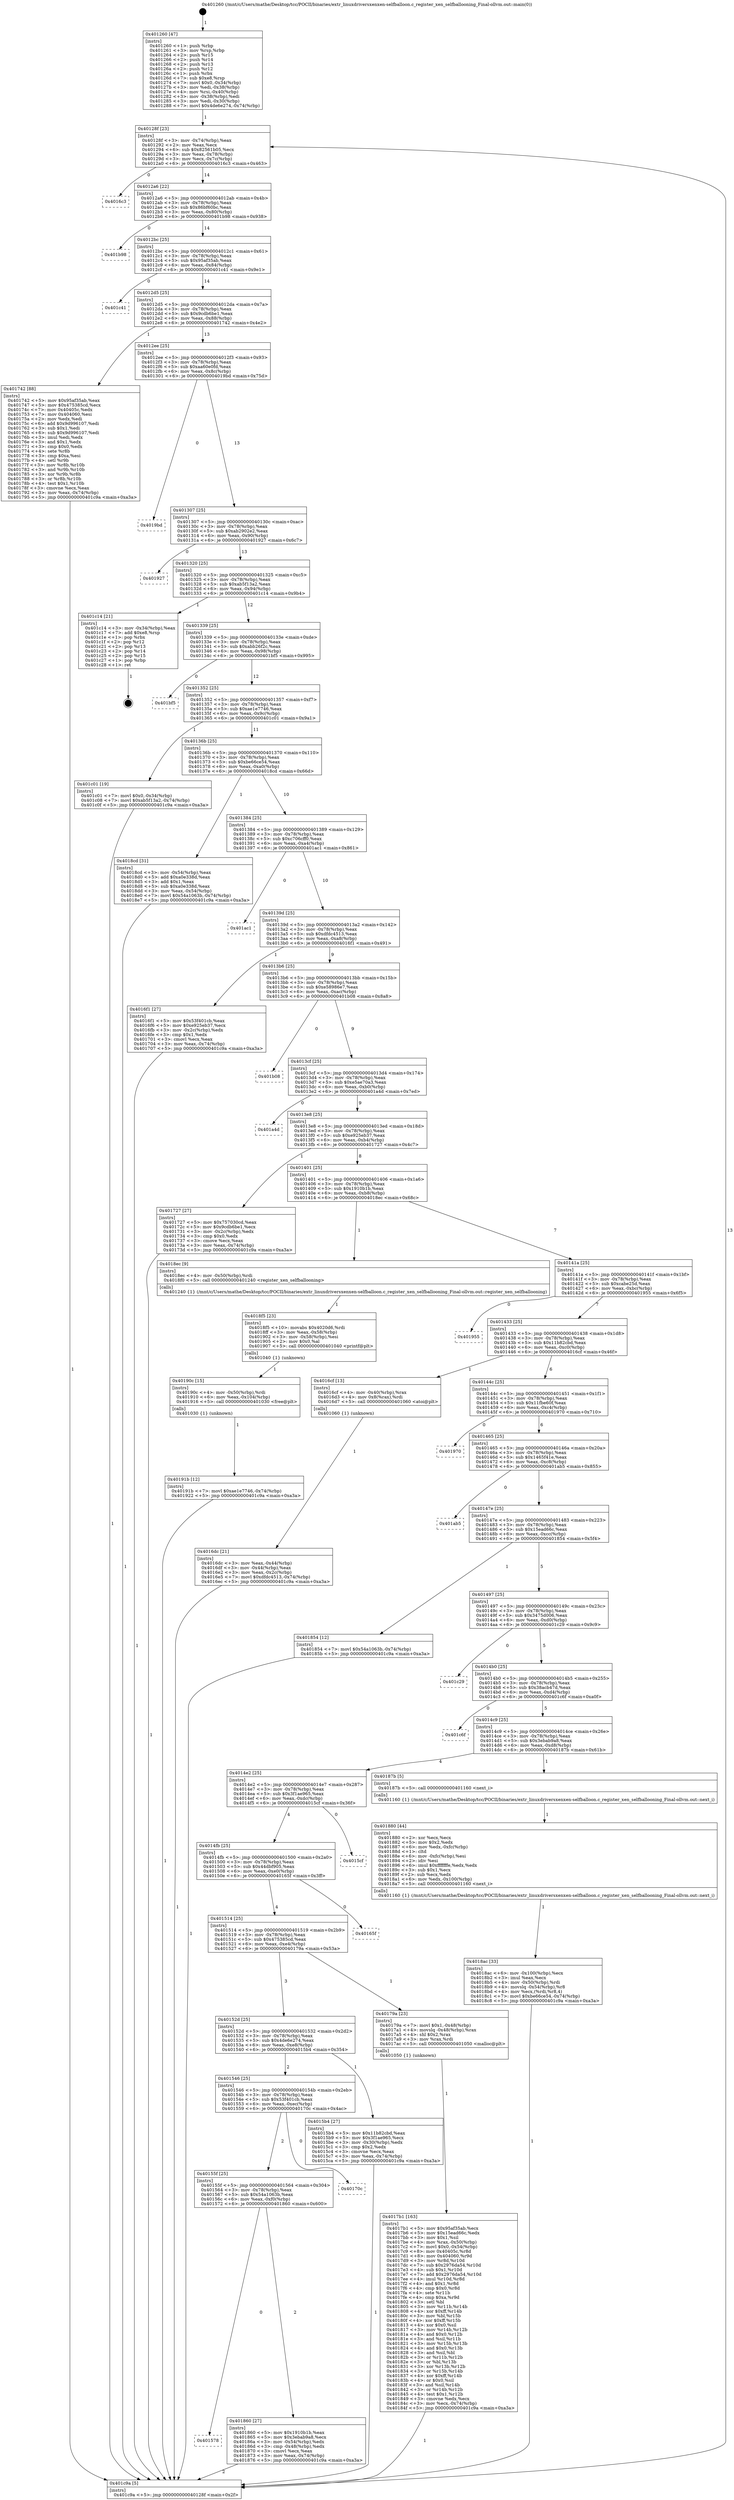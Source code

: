 digraph "0x401260" {
  label = "0x401260 (/mnt/c/Users/mathe/Desktop/tcc/POCII/binaries/extr_linuxdriversxenxen-selfballoon.c_register_xen_selfballooning_Final-ollvm.out::main(0))"
  labelloc = "t"
  node[shape=record]

  Entry [label="",width=0.3,height=0.3,shape=circle,fillcolor=black,style=filled]
  "0x40128f" [label="{
     0x40128f [23]\l
     | [instrs]\l
     &nbsp;&nbsp;0x40128f \<+3\>: mov -0x74(%rbp),%eax\l
     &nbsp;&nbsp;0x401292 \<+2\>: mov %eax,%ecx\l
     &nbsp;&nbsp;0x401294 \<+6\>: sub $0x82561b05,%ecx\l
     &nbsp;&nbsp;0x40129a \<+3\>: mov %eax,-0x78(%rbp)\l
     &nbsp;&nbsp;0x40129d \<+3\>: mov %ecx,-0x7c(%rbp)\l
     &nbsp;&nbsp;0x4012a0 \<+6\>: je 00000000004016c3 \<main+0x463\>\l
  }"]
  "0x4016c3" [label="{
     0x4016c3\l
  }", style=dashed]
  "0x4012a6" [label="{
     0x4012a6 [22]\l
     | [instrs]\l
     &nbsp;&nbsp;0x4012a6 \<+5\>: jmp 00000000004012ab \<main+0x4b\>\l
     &nbsp;&nbsp;0x4012ab \<+3\>: mov -0x78(%rbp),%eax\l
     &nbsp;&nbsp;0x4012ae \<+5\>: sub $0x86bf60bc,%eax\l
     &nbsp;&nbsp;0x4012b3 \<+3\>: mov %eax,-0x80(%rbp)\l
     &nbsp;&nbsp;0x4012b6 \<+6\>: je 0000000000401b98 \<main+0x938\>\l
  }"]
  Exit [label="",width=0.3,height=0.3,shape=circle,fillcolor=black,style=filled,peripheries=2]
  "0x401b98" [label="{
     0x401b98\l
  }", style=dashed]
  "0x4012bc" [label="{
     0x4012bc [25]\l
     | [instrs]\l
     &nbsp;&nbsp;0x4012bc \<+5\>: jmp 00000000004012c1 \<main+0x61\>\l
     &nbsp;&nbsp;0x4012c1 \<+3\>: mov -0x78(%rbp),%eax\l
     &nbsp;&nbsp;0x4012c4 \<+5\>: sub $0x95af35ab,%eax\l
     &nbsp;&nbsp;0x4012c9 \<+6\>: mov %eax,-0x84(%rbp)\l
     &nbsp;&nbsp;0x4012cf \<+6\>: je 0000000000401c41 \<main+0x9e1\>\l
  }"]
  "0x40191b" [label="{
     0x40191b [12]\l
     | [instrs]\l
     &nbsp;&nbsp;0x40191b \<+7\>: movl $0xae1e7746,-0x74(%rbp)\l
     &nbsp;&nbsp;0x401922 \<+5\>: jmp 0000000000401c9a \<main+0xa3a\>\l
  }"]
  "0x401c41" [label="{
     0x401c41\l
  }", style=dashed]
  "0x4012d5" [label="{
     0x4012d5 [25]\l
     | [instrs]\l
     &nbsp;&nbsp;0x4012d5 \<+5\>: jmp 00000000004012da \<main+0x7a\>\l
     &nbsp;&nbsp;0x4012da \<+3\>: mov -0x78(%rbp),%eax\l
     &nbsp;&nbsp;0x4012dd \<+5\>: sub $0x9cdb6be1,%eax\l
     &nbsp;&nbsp;0x4012e2 \<+6\>: mov %eax,-0x88(%rbp)\l
     &nbsp;&nbsp;0x4012e8 \<+6\>: je 0000000000401742 \<main+0x4e2\>\l
  }"]
  "0x40190c" [label="{
     0x40190c [15]\l
     | [instrs]\l
     &nbsp;&nbsp;0x40190c \<+4\>: mov -0x50(%rbp),%rdi\l
     &nbsp;&nbsp;0x401910 \<+6\>: mov %eax,-0x104(%rbp)\l
     &nbsp;&nbsp;0x401916 \<+5\>: call 0000000000401030 \<free@plt\>\l
     | [calls]\l
     &nbsp;&nbsp;0x401030 \{1\} (unknown)\l
  }"]
  "0x401742" [label="{
     0x401742 [88]\l
     | [instrs]\l
     &nbsp;&nbsp;0x401742 \<+5\>: mov $0x95af35ab,%eax\l
     &nbsp;&nbsp;0x401747 \<+5\>: mov $0x475385cd,%ecx\l
     &nbsp;&nbsp;0x40174c \<+7\>: mov 0x40405c,%edx\l
     &nbsp;&nbsp;0x401753 \<+7\>: mov 0x404060,%esi\l
     &nbsp;&nbsp;0x40175a \<+2\>: mov %edx,%edi\l
     &nbsp;&nbsp;0x40175c \<+6\>: add $0x9d996107,%edi\l
     &nbsp;&nbsp;0x401762 \<+3\>: sub $0x1,%edi\l
     &nbsp;&nbsp;0x401765 \<+6\>: sub $0x9d996107,%edi\l
     &nbsp;&nbsp;0x40176b \<+3\>: imul %edi,%edx\l
     &nbsp;&nbsp;0x40176e \<+3\>: and $0x1,%edx\l
     &nbsp;&nbsp;0x401771 \<+3\>: cmp $0x0,%edx\l
     &nbsp;&nbsp;0x401774 \<+4\>: sete %r8b\l
     &nbsp;&nbsp;0x401778 \<+3\>: cmp $0xa,%esi\l
     &nbsp;&nbsp;0x40177b \<+4\>: setl %r9b\l
     &nbsp;&nbsp;0x40177f \<+3\>: mov %r8b,%r10b\l
     &nbsp;&nbsp;0x401782 \<+3\>: and %r9b,%r10b\l
     &nbsp;&nbsp;0x401785 \<+3\>: xor %r9b,%r8b\l
     &nbsp;&nbsp;0x401788 \<+3\>: or %r8b,%r10b\l
     &nbsp;&nbsp;0x40178b \<+4\>: test $0x1,%r10b\l
     &nbsp;&nbsp;0x40178f \<+3\>: cmovne %ecx,%eax\l
     &nbsp;&nbsp;0x401792 \<+3\>: mov %eax,-0x74(%rbp)\l
     &nbsp;&nbsp;0x401795 \<+5\>: jmp 0000000000401c9a \<main+0xa3a\>\l
  }"]
  "0x4012ee" [label="{
     0x4012ee [25]\l
     | [instrs]\l
     &nbsp;&nbsp;0x4012ee \<+5\>: jmp 00000000004012f3 \<main+0x93\>\l
     &nbsp;&nbsp;0x4012f3 \<+3\>: mov -0x78(%rbp),%eax\l
     &nbsp;&nbsp;0x4012f6 \<+5\>: sub $0xaa60e0fd,%eax\l
     &nbsp;&nbsp;0x4012fb \<+6\>: mov %eax,-0x8c(%rbp)\l
     &nbsp;&nbsp;0x401301 \<+6\>: je 00000000004019bd \<main+0x75d\>\l
  }"]
  "0x4018f5" [label="{
     0x4018f5 [23]\l
     | [instrs]\l
     &nbsp;&nbsp;0x4018f5 \<+10\>: movabs $0x4020d6,%rdi\l
     &nbsp;&nbsp;0x4018ff \<+3\>: mov %eax,-0x58(%rbp)\l
     &nbsp;&nbsp;0x401902 \<+3\>: mov -0x58(%rbp),%esi\l
     &nbsp;&nbsp;0x401905 \<+2\>: mov $0x0,%al\l
     &nbsp;&nbsp;0x401907 \<+5\>: call 0000000000401040 \<printf@plt\>\l
     | [calls]\l
     &nbsp;&nbsp;0x401040 \{1\} (unknown)\l
  }"]
  "0x4019bd" [label="{
     0x4019bd\l
  }", style=dashed]
  "0x401307" [label="{
     0x401307 [25]\l
     | [instrs]\l
     &nbsp;&nbsp;0x401307 \<+5\>: jmp 000000000040130c \<main+0xac\>\l
     &nbsp;&nbsp;0x40130c \<+3\>: mov -0x78(%rbp),%eax\l
     &nbsp;&nbsp;0x40130f \<+5\>: sub $0xab2902e2,%eax\l
     &nbsp;&nbsp;0x401314 \<+6\>: mov %eax,-0x90(%rbp)\l
     &nbsp;&nbsp;0x40131a \<+6\>: je 0000000000401927 \<main+0x6c7\>\l
  }"]
  "0x4018ac" [label="{
     0x4018ac [33]\l
     | [instrs]\l
     &nbsp;&nbsp;0x4018ac \<+6\>: mov -0x100(%rbp),%ecx\l
     &nbsp;&nbsp;0x4018b2 \<+3\>: imul %eax,%ecx\l
     &nbsp;&nbsp;0x4018b5 \<+4\>: mov -0x50(%rbp),%rdi\l
     &nbsp;&nbsp;0x4018b9 \<+4\>: movslq -0x54(%rbp),%r8\l
     &nbsp;&nbsp;0x4018bd \<+4\>: mov %ecx,(%rdi,%r8,4)\l
     &nbsp;&nbsp;0x4018c1 \<+7\>: movl $0xbe66ce54,-0x74(%rbp)\l
     &nbsp;&nbsp;0x4018c8 \<+5\>: jmp 0000000000401c9a \<main+0xa3a\>\l
  }"]
  "0x401927" [label="{
     0x401927\l
  }", style=dashed]
  "0x401320" [label="{
     0x401320 [25]\l
     | [instrs]\l
     &nbsp;&nbsp;0x401320 \<+5\>: jmp 0000000000401325 \<main+0xc5\>\l
     &nbsp;&nbsp;0x401325 \<+3\>: mov -0x78(%rbp),%eax\l
     &nbsp;&nbsp;0x401328 \<+5\>: sub $0xab5f13a2,%eax\l
     &nbsp;&nbsp;0x40132d \<+6\>: mov %eax,-0x94(%rbp)\l
     &nbsp;&nbsp;0x401333 \<+6\>: je 0000000000401c14 \<main+0x9b4\>\l
  }"]
  "0x401880" [label="{
     0x401880 [44]\l
     | [instrs]\l
     &nbsp;&nbsp;0x401880 \<+2\>: xor %ecx,%ecx\l
     &nbsp;&nbsp;0x401882 \<+5\>: mov $0x2,%edx\l
     &nbsp;&nbsp;0x401887 \<+6\>: mov %edx,-0xfc(%rbp)\l
     &nbsp;&nbsp;0x40188d \<+1\>: cltd\l
     &nbsp;&nbsp;0x40188e \<+6\>: mov -0xfc(%rbp),%esi\l
     &nbsp;&nbsp;0x401894 \<+2\>: idiv %esi\l
     &nbsp;&nbsp;0x401896 \<+6\>: imul $0xfffffffe,%edx,%edx\l
     &nbsp;&nbsp;0x40189c \<+3\>: sub $0x1,%ecx\l
     &nbsp;&nbsp;0x40189f \<+2\>: sub %ecx,%edx\l
     &nbsp;&nbsp;0x4018a1 \<+6\>: mov %edx,-0x100(%rbp)\l
     &nbsp;&nbsp;0x4018a7 \<+5\>: call 0000000000401160 \<next_i\>\l
     | [calls]\l
     &nbsp;&nbsp;0x401160 \{1\} (/mnt/c/Users/mathe/Desktop/tcc/POCII/binaries/extr_linuxdriversxenxen-selfballoon.c_register_xen_selfballooning_Final-ollvm.out::next_i)\l
  }"]
  "0x401c14" [label="{
     0x401c14 [21]\l
     | [instrs]\l
     &nbsp;&nbsp;0x401c14 \<+3\>: mov -0x34(%rbp),%eax\l
     &nbsp;&nbsp;0x401c17 \<+7\>: add $0xe8,%rsp\l
     &nbsp;&nbsp;0x401c1e \<+1\>: pop %rbx\l
     &nbsp;&nbsp;0x401c1f \<+2\>: pop %r12\l
     &nbsp;&nbsp;0x401c21 \<+2\>: pop %r13\l
     &nbsp;&nbsp;0x401c23 \<+2\>: pop %r14\l
     &nbsp;&nbsp;0x401c25 \<+2\>: pop %r15\l
     &nbsp;&nbsp;0x401c27 \<+1\>: pop %rbp\l
     &nbsp;&nbsp;0x401c28 \<+1\>: ret\l
  }"]
  "0x401339" [label="{
     0x401339 [25]\l
     | [instrs]\l
     &nbsp;&nbsp;0x401339 \<+5\>: jmp 000000000040133e \<main+0xde\>\l
     &nbsp;&nbsp;0x40133e \<+3\>: mov -0x78(%rbp),%eax\l
     &nbsp;&nbsp;0x401341 \<+5\>: sub $0xabb26f2c,%eax\l
     &nbsp;&nbsp;0x401346 \<+6\>: mov %eax,-0x98(%rbp)\l
     &nbsp;&nbsp;0x40134c \<+6\>: je 0000000000401bf5 \<main+0x995\>\l
  }"]
  "0x401578" [label="{
     0x401578\l
  }", style=dashed]
  "0x401bf5" [label="{
     0x401bf5\l
  }", style=dashed]
  "0x401352" [label="{
     0x401352 [25]\l
     | [instrs]\l
     &nbsp;&nbsp;0x401352 \<+5\>: jmp 0000000000401357 \<main+0xf7\>\l
     &nbsp;&nbsp;0x401357 \<+3\>: mov -0x78(%rbp),%eax\l
     &nbsp;&nbsp;0x40135a \<+5\>: sub $0xae1e7746,%eax\l
     &nbsp;&nbsp;0x40135f \<+6\>: mov %eax,-0x9c(%rbp)\l
     &nbsp;&nbsp;0x401365 \<+6\>: je 0000000000401c01 \<main+0x9a1\>\l
  }"]
  "0x401860" [label="{
     0x401860 [27]\l
     | [instrs]\l
     &nbsp;&nbsp;0x401860 \<+5\>: mov $0x1910b1b,%eax\l
     &nbsp;&nbsp;0x401865 \<+5\>: mov $0x3ebab9a8,%ecx\l
     &nbsp;&nbsp;0x40186a \<+3\>: mov -0x54(%rbp),%edx\l
     &nbsp;&nbsp;0x40186d \<+3\>: cmp -0x48(%rbp),%edx\l
     &nbsp;&nbsp;0x401870 \<+3\>: cmovl %ecx,%eax\l
     &nbsp;&nbsp;0x401873 \<+3\>: mov %eax,-0x74(%rbp)\l
     &nbsp;&nbsp;0x401876 \<+5\>: jmp 0000000000401c9a \<main+0xa3a\>\l
  }"]
  "0x401c01" [label="{
     0x401c01 [19]\l
     | [instrs]\l
     &nbsp;&nbsp;0x401c01 \<+7\>: movl $0x0,-0x34(%rbp)\l
     &nbsp;&nbsp;0x401c08 \<+7\>: movl $0xab5f13a2,-0x74(%rbp)\l
     &nbsp;&nbsp;0x401c0f \<+5\>: jmp 0000000000401c9a \<main+0xa3a\>\l
  }"]
  "0x40136b" [label="{
     0x40136b [25]\l
     | [instrs]\l
     &nbsp;&nbsp;0x40136b \<+5\>: jmp 0000000000401370 \<main+0x110\>\l
     &nbsp;&nbsp;0x401370 \<+3\>: mov -0x78(%rbp),%eax\l
     &nbsp;&nbsp;0x401373 \<+5\>: sub $0xbe66ce54,%eax\l
     &nbsp;&nbsp;0x401378 \<+6\>: mov %eax,-0xa0(%rbp)\l
     &nbsp;&nbsp;0x40137e \<+6\>: je 00000000004018cd \<main+0x66d\>\l
  }"]
  "0x40155f" [label="{
     0x40155f [25]\l
     | [instrs]\l
     &nbsp;&nbsp;0x40155f \<+5\>: jmp 0000000000401564 \<main+0x304\>\l
     &nbsp;&nbsp;0x401564 \<+3\>: mov -0x78(%rbp),%eax\l
     &nbsp;&nbsp;0x401567 \<+5\>: sub $0x54a1063b,%eax\l
     &nbsp;&nbsp;0x40156c \<+6\>: mov %eax,-0xf0(%rbp)\l
     &nbsp;&nbsp;0x401572 \<+6\>: je 0000000000401860 \<main+0x600\>\l
  }"]
  "0x4018cd" [label="{
     0x4018cd [31]\l
     | [instrs]\l
     &nbsp;&nbsp;0x4018cd \<+3\>: mov -0x54(%rbp),%eax\l
     &nbsp;&nbsp;0x4018d0 \<+5\>: add $0xa0e338d,%eax\l
     &nbsp;&nbsp;0x4018d5 \<+3\>: add $0x1,%eax\l
     &nbsp;&nbsp;0x4018d8 \<+5\>: sub $0xa0e338d,%eax\l
     &nbsp;&nbsp;0x4018dd \<+3\>: mov %eax,-0x54(%rbp)\l
     &nbsp;&nbsp;0x4018e0 \<+7\>: movl $0x54a1063b,-0x74(%rbp)\l
     &nbsp;&nbsp;0x4018e7 \<+5\>: jmp 0000000000401c9a \<main+0xa3a\>\l
  }"]
  "0x401384" [label="{
     0x401384 [25]\l
     | [instrs]\l
     &nbsp;&nbsp;0x401384 \<+5\>: jmp 0000000000401389 \<main+0x129\>\l
     &nbsp;&nbsp;0x401389 \<+3\>: mov -0x78(%rbp),%eax\l
     &nbsp;&nbsp;0x40138c \<+5\>: sub $0xc706cff0,%eax\l
     &nbsp;&nbsp;0x401391 \<+6\>: mov %eax,-0xa4(%rbp)\l
     &nbsp;&nbsp;0x401397 \<+6\>: je 0000000000401ac1 \<main+0x861\>\l
  }"]
  "0x40170c" [label="{
     0x40170c\l
  }", style=dashed]
  "0x401ac1" [label="{
     0x401ac1\l
  }", style=dashed]
  "0x40139d" [label="{
     0x40139d [25]\l
     | [instrs]\l
     &nbsp;&nbsp;0x40139d \<+5\>: jmp 00000000004013a2 \<main+0x142\>\l
     &nbsp;&nbsp;0x4013a2 \<+3\>: mov -0x78(%rbp),%eax\l
     &nbsp;&nbsp;0x4013a5 \<+5\>: sub $0xdfdc4513,%eax\l
     &nbsp;&nbsp;0x4013aa \<+6\>: mov %eax,-0xa8(%rbp)\l
     &nbsp;&nbsp;0x4013b0 \<+6\>: je 00000000004016f1 \<main+0x491\>\l
  }"]
  "0x4017b1" [label="{
     0x4017b1 [163]\l
     | [instrs]\l
     &nbsp;&nbsp;0x4017b1 \<+5\>: mov $0x95af35ab,%ecx\l
     &nbsp;&nbsp;0x4017b6 \<+5\>: mov $0x15ead66c,%edx\l
     &nbsp;&nbsp;0x4017bb \<+3\>: mov $0x1,%sil\l
     &nbsp;&nbsp;0x4017be \<+4\>: mov %rax,-0x50(%rbp)\l
     &nbsp;&nbsp;0x4017c2 \<+7\>: movl $0x0,-0x54(%rbp)\l
     &nbsp;&nbsp;0x4017c9 \<+8\>: mov 0x40405c,%r8d\l
     &nbsp;&nbsp;0x4017d1 \<+8\>: mov 0x404060,%r9d\l
     &nbsp;&nbsp;0x4017d9 \<+3\>: mov %r8d,%r10d\l
     &nbsp;&nbsp;0x4017dc \<+7\>: sub $0x2976da54,%r10d\l
     &nbsp;&nbsp;0x4017e3 \<+4\>: sub $0x1,%r10d\l
     &nbsp;&nbsp;0x4017e7 \<+7\>: add $0x2976da54,%r10d\l
     &nbsp;&nbsp;0x4017ee \<+4\>: imul %r10d,%r8d\l
     &nbsp;&nbsp;0x4017f2 \<+4\>: and $0x1,%r8d\l
     &nbsp;&nbsp;0x4017f6 \<+4\>: cmp $0x0,%r8d\l
     &nbsp;&nbsp;0x4017fa \<+4\>: sete %r11b\l
     &nbsp;&nbsp;0x4017fe \<+4\>: cmp $0xa,%r9d\l
     &nbsp;&nbsp;0x401802 \<+3\>: setl %bl\l
     &nbsp;&nbsp;0x401805 \<+3\>: mov %r11b,%r14b\l
     &nbsp;&nbsp;0x401808 \<+4\>: xor $0xff,%r14b\l
     &nbsp;&nbsp;0x40180c \<+3\>: mov %bl,%r15b\l
     &nbsp;&nbsp;0x40180f \<+4\>: xor $0xff,%r15b\l
     &nbsp;&nbsp;0x401813 \<+4\>: xor $0x0,%sil\l
     &nbsp;&nbsp;0x401817 \<+3\>: mov %r14b,%r12b\l
     &nbsp;&nbsp;0x40181a \<+4\>: and $0x0,%r12b\l
     &nbsp;&nbsp;0x40181e \<+3\>: and %sil,%r11b\l
     &nbsp;&nbsp;0x401821 \<+3\>: mov %r15b,%r13b\l
     &nbsp;&nbsp;0x401824 \<+4\>: and $0x0,%r13b\l
     &nbsp;&nbsp;0x401828 \<+3\>: and %sil,%bl\l
     &nbsp;&nbsp;0x40182b \<+3\>: or %r11b,%r12b\l
     &nbsp;&nbsp;0x40182e \<+3\>: or %bl,%r13b\l
     &nbsp;&nbsp;0x401831 \<+3\>: xor %r13b,%r12b\l
     &nbsp;&nbsp;0x401834 \<+3\>: or %r15b,%r14b\l
     &nbsp;&nbsp;0x401837 \<+4\>: xor $0xff,%r14b\l
     &nbsp;&nbsp;0x40183b \<+4\>: or $0x0,%sil\l
     &nbsp;&nbsp;0x40183f \<+3\>: and %sil,%r14b\l
     &nbsp;&nbsp;0x401842 \<+3\>: or %r14b,%r12b\l
     &nbsp;&nbsp;0x401845 \<+4\>: test $0x1,%r12b\l
     &nbsp;&nbsp;0x401849 \<+3\>: cmovne %edx,%ecx\l
     &nbsp;&nbsp;0x40184c \<+3\>: mov %ecx,-0x74(%rbp)\l
     &nbsp;&nbsp;0x40184f \<+5\>: jmp 0000000000401c9a \<main+0xa3a\>\l
  }"]
  "0x4016f1" [label="{
     0x4016f1 [27]\l
     | [instrs]\l
     &nbsp;&nbsp;0x4016f1 \<+5\>: mov $0x53f401cb,%eax\l
     &nbsp;&nbsp;0x4016f6 \<+5\>: mov $0xe925eb37,%ecx\l
     &nbsp;&nbsp;0x4016fb \<+3\>: mov -0x2c(%rbp),%edx\l
     &nbsp;&nbsp;0x4016fe \<+3\>: cmp $0x1,%edx\l
     &nbsp;&nbsp;0x401701 \<+3\>: cmovl %ecx,%eax\l
     &nbsp;&nbsp;0x401704 \<+3\>: mov %eax,-0x74(%rbp)\l
     &nbsp;&nbsp;0x401707 \<+5\>: jmp 0000000000401c9a \<main+0xa3a\>\l
  }"]
  "0x4013b6" [label="{
     0x4013b6 [25]\l
     | [instrs]\l
     &nbsp;&nbsp;0x4013b6 \<+5\>: jmp 00000000004013bb \<main+0x15b\>\l
     &nbsp;&nbsp;0x4013bb \<+3\>: mov -0x78(%rbp),%eax\l
     &nbsp;&nbsp;0x4013be \<+5\>: sub $0xe58986e7,%eax\l
     &nbsp;&nbsp;0x4013c3 \<+6\>: mov %eax,-0xac(%rbp)\l
     &nbsp;&nbsp;0x4013c9 \<+6\>: je 0000000000401b08 \<main+0x8a8\>\l
  }"]
  "0x4016dc" [label="{
     0x4016dc [21]\l
     | [instrs]\l
     &nbsp;&nbsp;0x4016dc \<+3\>: mov %eax,-0x44(%rbp)\l
     &nbsp;&nbsp;0x4016df \<+3\>: mov -0x44(%rbp),%eax\l
     &nbsp;&nbsp;0x4016e2 \<+3\>: mov %eax,-0x2c(%rbp)\l
     &nbsp;&nbsp;0x4016e5 \<+7\>: movl $0xdfdc4513,-0x74(%rbp)\l
     &nbsp;&nbsp;0x4016ec \<+5\>: jmp 0000000000401c9a \<main+0xa3a\>\l
  }"]
  "0x401b08" [label="{
     0x401b08\l
  }", style=dashed]
  "0x4013cf" [label="{
     0x4013cf [25]\l
     | [instrs]\l
     &nbsp;&nbsp;0x4013cf \<+5\>: jmp 00000000004013d4 \<main+0x174\>\l
     &nbsp;&nbsp;0x4013d4 \<+3\>: mov -0x78(%rbp),%eax\l
     &nbsp;&nbsp;0x4013d7 \<+5\>: sub $0xe5ae70a3,%eax\l
     &nbsp;&nbsp;0x4013dc \<+6\>: mov %eax,-0xb0(%rbp)\l
     &nbsp;&nbsp;0x4013e2 \<+6\>: je 0000000000401a4d \<main+0x7ed\>\l
  }"]
  "0x401260" [label="{
     0x401260 [47]\l
     | [instrs]\l
     &nbsp;&nbsp;0x401260 \<+1\>: push %rbp\l
     &nbsp;&nbsp;0x401261 \<+3\>: mov %rsp,%rbp\l
     &nbsp;&nbsp;0x401264 \<+2\>: push %r15\l
     &nbsp;&nbsp;0x401266 \<+2\>: push %r14\l
     &nbsp;&nbsp;0x401268 \<+2\>: push %r13\l
     &nbsp;&nbsp;0x40126a \<+2\>: push %r12\l
     &nbsp;&nbsp;0x40126c \<+1\>: push %rbx\l
     &nbsp;&nbsp;0x40126d \<+7\>: sub $0xe8,%rsp\l
     &nbsp;&nbsp;0x401274 \<+7\>: movl $0x0,-0x34(%rbp)\l
     &nbsp;&nbsp;0x40127b \<+3\>: mov %edi,-0x38(%rbp)\l
     &nbsp;&nbsp;0x40127e \<+4\>: mov %rsi,-0x40(%rbp)\l
     &nbsp;&nbsp;0x401282 \<+3\>: mov -0x38(%rbp),%edi\l
     &nbsp;&nbsp;0x401285 \<+3\>: mov %edi,-0x30(%rbp)\l
     &nbsp;&nbsp;0x401288 \<+7\>: movl $0x4de6e274,-0x74(%rbp)\l
  }"]
  "0x401a4d" [label="{
     0x401a4d\l
  }", style=dashed]
  "0x4013e8" [label="{
     0x4013e8 [25]\l
     | [instrs]\l
     &nbsp;&nbsp;0x4013e8 \<+5\>: jmp 00000000004013ed \<main+0x18d\>\l
     &nbsp;&nbsp;0x4013ed \<+3\>: mov -0x78(%rbp),%eax\l
     &nbsp;&nbsp;0x4013f0 \<+5\>: sub $0xe925eb37,%eax\l
     &nbsp;&nbsp;0x4013f5 \<+6\>: mov %eax,-0xb4(%rbp)\l
     &nbsp;&nbsp;0x4013fb \<+6\>: je 0000000000401727 \<main+0x4c7\>\l
  }"]
  "0x401c9a" [label="{
     0x401c9a [5]\l
     | [instrs]\l
     &nbsp;&nbsp;0x401c9a \<+5\>: jmp 000000000040128f \<main+0x2f\>\l
  }"]
  "0x401727" [label="{
     0x401727 [27]\l
     | [instrs]\l
     &nbsp;&nbsp;0x401727 \<+5\>: mov $0x757030cd,%eax\l
     &nbsp;&nbsp;0x40172c \<+5\>: mov $0x9cdb6be1,%ecx\l
     &nbsp;&nbsp;0x401731 \<+3\>: mov -0x2c(%rbp),%edx\l
     &nbsp;&nbsp;0x401734 \<+3\>: cmp $0x0,%edx\l
     &nbsp;&nbsp;0x401737 \<+3\>: cmove %ecx,%eax\l
     &nbsp;&nbsp;0x40173a \<+3\>: mov %eax,-0x74(%rbp)\l
     &nbsp;&nbsp;0x40173d \<+5\>: jmp 0000000000401c9a \<main+0xa3a\>\l
  }"]
  "0x401401" [label="{
     0x401401 [25]\l
     | [instrs]\l
     &nbsp;&nbsp;0x401401 \<+5\>: jmp 0000000000401406 \<main+0x1a6\>\l
     &nbsp;&nbsp;0x401406 \<+3\>: mov -0x78(%rbp),%eax\l
     &nbsp;&nbsp;0x401409 \<+5\>: sub $0x1910b1b,%eax\l
     &nbsp;&nbsp;0x40140e \<+6\>: mov %eax,-0xb8(%rbp)\l
     &nbsp;&nbsp;0x401414 \<+6\>: je 00000000004018ec \<main+0x68c\>\l
  }"]
  "0x401546" [label="{
     0x401546 [25]\l
     | [instrs]\l
     &nbsp;&nbsp;0x401546 \<+5\>: jmp 000000000040154b \<main+0x2eb\>\l
     &nbsp;&nbsp;0x40154b \<+3\>: mov -0x78(%rbp),%eax\l
     &nbsp;&nbsp;0x40154e \<+5\>: sub $0x53f401cb,%eax\l
     &nbsp;&nbsp;0x401553 \<+6\>: mov %eax,-0xec(%rbp)\l
     &nbsp;&nbsp;0x401559 \<+6\>: je 000000000040170c \<main+0x4ac\>\l
  }"]
  "0x4018ec" [label="{
     0x4018ec [9]\l
     | [instrs]\l
     &nbsp;&nbsp;0x4018ec \<+4\>: mov -0x50(%rbp),%rdi\l
     &nbsp;&nbsp;0x4018f0 \<+5\>: call 0000000000401240 \<register_xen_selfballooning\>\l
     | [calls]\l
     &nbsp;&nbsp;0x401240 \{1\} (/mnt/c/Users/mathe/Desktop/tcc/POCII/binaries/extr_linuxdriversxenxen-selfballoon.c_register_xen_selfballooning_Final-ollvm.out::register_xen_selfballooning)\l
  }"]
  "0x40141a" [label="{
     0x40141a [25]\l
     | [instrs]\l
     &nbsp;&nbsp;0x40141a \<+5\>: jmp 000000000040141f \<main+0x1bf\>\l
     &nbsp;&nbsp;0x40141f \<+3\>: mov -0x78(%rbp),%eax\l
     &nbsp;&nbsp;0x401422 \<+5\>: sub $0xcabe25d,%eax\l
     &nbsp;&nbsp;0x401427 \<+6\>: mov %eax,-0xbc(%rbp)\l
     &nbsp;&nbsp;0x40142d \<+6\>: je 0000000000401955 \<main+0x6f5\>\l
  }"]
  "0x4015b4" [label="{
     0x4015b4 [27]\l
     | [instrs]\l
     &nbsp;&nbsp;0x4015b4 \<+5\>: mov $0x11b82cbd,%eax\l
     &nbsp;&nbsp;0x4015b9 \<+5\>: mov $0x3f1ae965,%ecx\l
     &nbsp;&nbsp;0x4015be \<+3\>: mov -0x30(%rbp),%edx\l
     &nbsp;&nbsp;0x4015c1 \<+3\>: cmp $0x2,%edx\l
     &nbsp;&nbsp;0x4015c4 \<+3\>: cmovne %ecx,%eax\l
     &nbsp;&nbsp;0x4015c7 \<+3\>: mov %eax,-0x74(%rbp)\l
     &nbsp;&nbsp;0x4015ca \<+5\>: jmp 0000000000401c9a \<main+0xa3a\>\l
  }"]
  "0x401955" [label="{
     0x401955\l
  }", style=dashed]
  "0x401433" [label="{
     0x401433 [25]\l
     | [instrs]\l
     &nbsp;&nbsp;0x401433 \<+5\>: jmp 0000000000401438 \<main+0x1d8\>\l
     &nbsp;&nbsp;0x401438 \<+3\>: mov -0x78(%rbp),%eax\l
     &nbsp;&nbsp;0x40143b \<+5\>: sub $0x11b82cbd,%eax\l
     &nbsp;&nbsp;0x401440 \<+6\>: mov %eax,-0xc0(%rbp)\l
     &nbsp;&nbsp;0x401446 \<+6\>: je 00000000004016cf \<main+0x46f\>\l
  }"]
  "0x40152d" [label="{
     0x40152d [25]\l
     | [instrs]\l
     &nbsp;&nbsp;0x40152d \<+5\>: jmp 0000000000401532 \<main+0x2d2\>\l
     &nbsp;&nbsp;0x401532 \<+3\>: mov -0x78(%rbp),%eax\l
     &nbsp;&nbsp;0x401535 \<+5\>: sub $0x4de6e274,%eax\l
     &nbsp;&nbsp;0x40153a \<+6\>: mov %eax,-0xe8(%rbp)\l
     &nbsp;&nbsp;0x401540 \<+6\>: je 00000000004015b4 \<main+0x354\>\l
  }"]
  "0x4016cf" [label="{
     0x4016cf [13]\l
     | [instrs]\l
     &nbsp;&nbsp;0x4016cf \<+4\>: mov -0x40(%rbp),%rax\l
     &nbsp;&nbsp;0x4016d3 \<+4\>: mov 0x8(%rax),%rdi\l
     &nbsp;&nbsp;0x4016d7 \<+5\>: call 0000000000401060 \<atoi@plt\>\l
     | [calls]\l
     &nbsp;&nbsp;0x401060 \{1\} (unknown)\l
  }"]
  "0x40144c" [label="{
     0x40144c [25]\l
     | [instrs]\l
     &nbsp;&nbsp;0x40144c \<+5\>: jmp 0000000000401451 \<main+0x1f1\>\l
     &nbsp;&nbsp;0x401451 \<+3\>: mov -0x78(%rbp),%eax\l
     &nbsp;&nbsp;0x401454 \<+5\>: sub $0x11fbe60f,%eax\l
     &nbsp;&nbsp;0x401459 \<+6\>: mov %eax,-0xc4(%rbp)\l
     &nbsp;&nbsp;0x40145f \<+6\>: je 0000000000401970 \<main+0x710\>\l
  }"]
  "0x40179a" [label="{
     0x40179a [23]\l
     | [instrs]\l
     &nbsp;&nbsp;0x40179a \<+7\>: movl $0x1,-0x48(%rbp)\l
     &nbsp;&nbsp;0x4017a1 \<+4\>: movslq -0x48(%rbp),%rax\l
     &nbsp;&nbsp;0x4017a5 \<+4\>: shl $0x2,%rax\l
     &nbsp;&nbsp;0x4017a9 \<+3\>: mov %rax,%rdi\l
     &nbsp;&nbsp;0x4017ac \<+5\>: call 0000000000401050 \<malloc@plt\>\l
     | [calls]\l
     &nbsp;&nbsp;0x401050 \{1\} (unknown)\l
  }"]
  "0x401970" [label="{
     0x401970\l
  }", style=dashed]
  "0x401465" [label="{
     0x401465 [25]\l
     | [instrs]\l
     &nbsp;&nbsp;0x401465 \<+5\>: jmp 000000000040146a \<main+0x20a\>\l
     &nbsp;&nbsp;0x40146a \<+3\>: mov -0x78(%rbp),%eax\l
     &nbsp;&nbsp;0x40146d \<+5\>: sub $0x1465f41e,%eax\l
     &nbsp;&nbsp;0x401472 \<+6\>: mov %eax,-0xc8(%rbp)\l
     &nbsp;&nbsp;0x401478 \<+6\>: je 0000000000401ab5 \<main+0x855\>\l
  }"]
  "0x401514" [label="{
     0x401514 [25]\l
     | [instrs]\l
     &nbsp;&nbsp;0x401514 \<+5\>: jmp 0000000000401519 \<main+0x2b9\>\l
     &nbsp;&nbsp;0x401519 \<+3\>: mov -0x78(%rbp),%eax\l
     &nbsp;&nbsp;0x40151c \<+5\>: sub $0x475385cd,%eax\l
     &nbsp;&nbsp;0x401521 \<+6\>: mov %eax,-0xe4(%rbp)\l
     &nbsp;&nbsp;0x401527 \<+6\>: je 000000000040179a \<main+0x53a\>\l
  }"]
  "0x401ab5" [label="{
     0x401ab5\l
  }", style=dashed]
  "0x40147e" [label="{
     0x40147e [25]\l
     | [instrs]\l
     &nbsp;&nbsp;0x40147e \<+5\>: jmp 0000000000401483 \<main+0x223\>\l
     &nbsp;&nbsp;0x401483 \<+3\>: mov -0x78(%rbp),%eax\l
     &nbsp;&nbsp;0x401486 \<+5\>: sub $0x15ead66c,%eax\l
     &nbsp;&nbsp;0x40148b \<+6\>: mov %eax,-0xcc(%rbp)\l
     &nbsp;&nbsp;0x401491 \<+6\>: je 0000000000401854 \<main+0x5f4\>\l
  }"]
  "0x40165f" [label="{
     0x40165f\l
  }", style=dashed]
  "0x401854" [label="{
     0x401854 [12]\l
     | [instrs]\l
     &nbsp;&nbsp;0x401854 \<+7\>: movl $0x54a1063b,-0x74(%rbp)\l
     &nbsp;&nbsp;0x40185b \<+5\>: jmp 0000000000401c9a \<main+0xa3a\>\l
  }"]
  "0x401497" [label="{
     0x401497 [25]\l
     | [instrs]\l
     &nbsp;&nbsp;0x401497 \<+5\>: jmp 000000000040149c \<main+0x23c\>\l
     &nbsp;&nbsp;0x40149c \<+3\>: mov -0x78(%rbp),%eax\l
     &nbsp;&nbsp;0x40149f \<+5\>: sub $0x3475d006,%eax\l
     &nbsp;&nbsp;0x4014a4 \<+6\>: mov %eax,-0xd0(%rbp)\l
     &nbsp;&nbsp;0x4014aa \<+6\>: je 0000000000401c29 \<main+0x9c9\>\l
  }"]
  "0x4014fb" [label="{
     0x4014fb [25]\l
     | [instrs]\l
     &nbsp;&nbsp;0x4014fb \<+5\>: jmp 0000000000401500 \<main+0x2a0\>\l
     &nbsp;&nbsp;0x401500 \<+3\>: mov -0x78(%rbp),%eax\l
     &nbsp;&nbsp;0x401503 \<+5\>: sub $0x44dbf905,%eax\l
     &nbsp;&nbsp;0x401508 \<+6\>: mov %eax,-0xe0(%rbp)\l
     &nbsp;&nbsp;0x40150e \<+6\>: je 000000000040165f \<main+0x3ff\>\l
  }"]
  "0x401c29" [label="{
     0x401c29\l
  }", style=dashed]
  "0x4014b0" [label="{
     0x4014b0 [25]\l
     | [instrs]\l
     &nbsp;&nbsp;0x4014b0 \<+5\>: jmp 00000000004014b5 \<main+0x255\>\l
     &nbsp;&nbsp;0x4014b5 \<+3\>: mov -0x78(%rbp),%eax\l
     &nbsp;&nbsp;0x4014b8 \<+5\>: sub $0x38acb47d,%eax\l
     &nbsp;&nbsp;0x4014bd \<+6\>: mov %eax,-0xd4(%rbp)\l
     &nbsp;&nbsp;0x4014c3 \<+6\>: je 0000000000401c6f \<main+0xa0f\>\l
  }"]
  "0x4015cf" [label="{
     0x4015cf\l
  }", style=dashed]
  "0x401c6f" [label="{
     0x401c6f\l
  }", style=dashed]
  "0x4014c9" [label="{
     0x4014c9 [25]\l
     | [instrs]\l
     &nbsp;&nbsp;0x4014c9 \<+5\>: jmp 00000000004014ce \<main+0x26e\>\l
     &nbsp;&nbsp;0x4014ce \<+3\>: mov -0x78(%rbp),%eax\l
     &nbsp;&nbsp;0x4014d1 \<+5\>: sub $0x3ebab9a8,%eax\l
     &nbsp;&nbsp;0x4014d6 \<+6\>: mov %eax,-0xd8(%rbp)\l
     &nbsp;&nbsp;0x4014dc \<+6\>: je 000000000040187b \<main+0x61b\>\l
  }"]
  "0x4014e2" [label="{
     0x4014e2 [25]\l
     | [instrs]\l
     &nbsp;&nbsp;0x4014e2 \<+5\>: jmp 00000000004014e7 \<main+0x287\>\l
     &nbsp;&nbsp;0x4014e7 \<+3\>: mov -0x78(%rbp),%eax\l
     &nbsp;&nbsp;0x4014ea \<+5\>: sub $0x3f1ae965,%eax\l
     &nbsp;&nbsp;0x4014ef \<+6\>: mov %eax,-0xdc(%rbp)\l
     &nbsp;&nbsp;0x4014f5 \<+6\>: je 00000000004015cf \<main+0x36f\>\l
  }"]
  "0x40187b" [label="{
     0x40187b [5]\l
     | [instrs]\l
     &nbsp;&nbsp;0x40187b \<+5\>: call 0000000000401160 \<next_i\>\l
     | [calls]\l
     &nbsp;&nbsp;0x401160 \{1\} (/mnt/c/Users/mathe/Desktop/tcc/POCII/binaries/extr_linuxdriversxenxen-selfballoon.c_register_xen_selfballooning_Final-ollvm.out::next_i)\l
  }"]
  Entry -> "0x401260" [label=" 1"]
  "0x40128f" -> "0x4016c3" [label=" 0"]
  "0x40128f" -> "0x4012a6" [label=" 14"]
  "0x401c14" -> Exit [label=" 1"]
  "0x4012a6" -> "0x401b98" [label=" 0"]
  "0x4012a6" -> "0x4012bc" [label=" 14"]
  "0x401c01" -> "0x401c9a" [label=" 1"]
  "0x4012bc" -> "0x401c41" [label=" 0"]
  "0x4012bc" -> "0x4012d5" [label=" 14"]
  "0x40191b" -> "0x401c9a" [label=" 1"]
  "0x4012d5" -> "0x401742" [label=" 1"]
  "0x4012d5" -> "0x4012ee" [label=" 13"]
  "0x40190c" -> "0x40191b" [label=" 1"]
  "0x4012ee" -> "0x4019bd" [label=" 0"]
  "0x4012ee" -> "0x401307" [label=" 13"]
  "0x4018f5" -> "0x40190c" [label=" 1"]
  "0x401307" -> "0x401927" [label=" 0"]
  "0x401307" -> "0x401320" [label=" 13"]
  "0x4018ec" -> "0x4018f5" [label=" 1"]
  "0x401320" -> "0x401c14" [label=" 1"]
  "0x401320" -> "0x401339" [label=" 12"]
  "0x4018cd" -> "0x401c9a" [label=" 1"]
  "0x401339" -> "0x401bf5" [label=" 0"]
  "0x401339" -> "0x401352" [label=" 12"]
  "0x4018ac" -> "0x401c9a" [label=" 1"]
  "0x401352" -> "0x401c01" [label=" 1"]
  "0x401352" -> "0x40136b" [label=" 11"]
  "0x401880" -> "0x4018ac" [label=" 1"]
  "0x40136b" -> "0x4018cd" [label=" 1"]
  "0x40136b" -> "0x401384" [label=" 10"]
  "0x401860" -> "0x401c9a" [label=" 2"]
  "0x401384" -> "0x401ac1" [label=" 0"]
  "0x401384" -> "0x40139d" [label=" 10"]
  "0x40155f" -> "0x401578" [label=" 0"]
  "0x40139d" -> "0x4016f1" [label=" 1"]
  "0x40139d" -> "0x4013b6" [label=" 9"]
  "0x40187b" -> "0x401880" [label=" 1"]
  "0x4013b6" -> "0x401b08" [label=" 0"]
  "0x4013b6" -> "0x4013cf" [label=" 9"]
  "0x401546" -> "0x40155f" [label=" 2"]
  "0x4013cf" -> "0x401a4d" [label=" 0"]
  "0x4013cf" -> "0x4013e8" [label=" 9"]
  "0x401546" -> "0x40170c" [label=" 0"]
  "0x4013e8" -> "0x401727" [label=" 1"]
  "0x4013e8" -> "0x401401" [label=" 8"]
  "0x40155f" -> "0x401860" [label=" 2"]
  "0x401401" -> "0x4018ec" [label=" 1"]
  "0x401401" -> "0x40141a" [label=" 7"]
  "0x401854" -> "0x401c9a" [label=" 1"]
  "0x40141a" -> "0x401955" [label=" 0"]
  "0x40141a" -> "0x401433" [label=" 7"]
  "0x4017b1" -> "0x401c9a" [label=" 1"]
  "0x401433" -> "0x4016cf" [label=" 1"]
  "0x401433" -> "0x40144c" [label=" 6"]
  "0x401742" -> "0x401c9a" [label=" 1"]
  "0x40144c" -> "0x401970" [label=" 0"]
  "0x40144c" -> "0x401465" [label=" 6"]
  "0x401727" -> "0x401c9a" [label=" 1"]
  "0x401465" -> "0x401ab5" [label=" 0"]
  "0x401465" -> "0x40147e" [label=" 6"]
  "0x4016dc" -> "0x401c9a" [label=" 1"]
  "0x40147e" -> "0x401854" [label=" 1"]
  "0x40147e" -> "0x401497" [label=" 5"]
  "0x4016cf" -> "0x4016dc" [label=" 1"]
  "0x401497" -> "0x401c29" [label=" 0"]
  "0x401497" -> "0x4014b0" [label=" 5"]
  "0x401260" -> "0x40128f" [label=" 1"]
  "0x4014b0" -> "0x401c6f" [label=" 0"]
  "0x4014b0" -> "0x4014c9" [label=" 5"]
  "0x4015b4" -> "0x401c9a" [label=" 1"]
  "0x4014c9" -> "0x40187b" [label=" 1"]
  "0x4014c9" -> "0x4014e2" [label=" 4"]
  "0x40152d" -> "0x401546" [label=" 2"]
  "0x4014e2" -> "0x4015cf" [label=" 0"]
  "0x4014e2" -> "0x4014fb" [label=" 4"]
  "0x401c9a" -> "0x40128f" [label=" 13"]
  "0x4014fb" -> "0x40165f" [label=" 0"]
  "0x4014fb" -> "0x401514" [label=" 4"]
  "0x4016f1" -> "0x401c9a" [label=" 1"]
  "0x401514" -> "0x40179a" [label=" 1"]
  "0x401514" -> "0x40152d" [label=" 3"]
  "0x40179a" -> "0x4017b1" [label=" 1"]
  "0x40152d" -> "0x4015b4" [label=" 1"]
}
